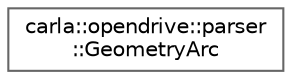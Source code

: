 digraph "类继承关系图"
{
 // INTERACTIVE_SVG=YES
 // LATEX_PDF_SIZE
  bgcolor="transparent";
  edge [fontname=Helvetica,fontsize=10,labelfontname=Helvetica,labelfontsize=10];
  node [fontname=Helvetica,fontsize=10,shape=box,height=0.2,width=0.4];
  rankdir="LR";
  Node0 [id="Node000000",label="carla::opendrive::parser\l::GeometryArc",height=0.2,width=0.4,color="grey40", fillcolor="white", style="filled",URL="$dd/df2/structcarla_1_1opendrive_1_1parser_1_1GeometryArc.html",tooltip=" "];
}
